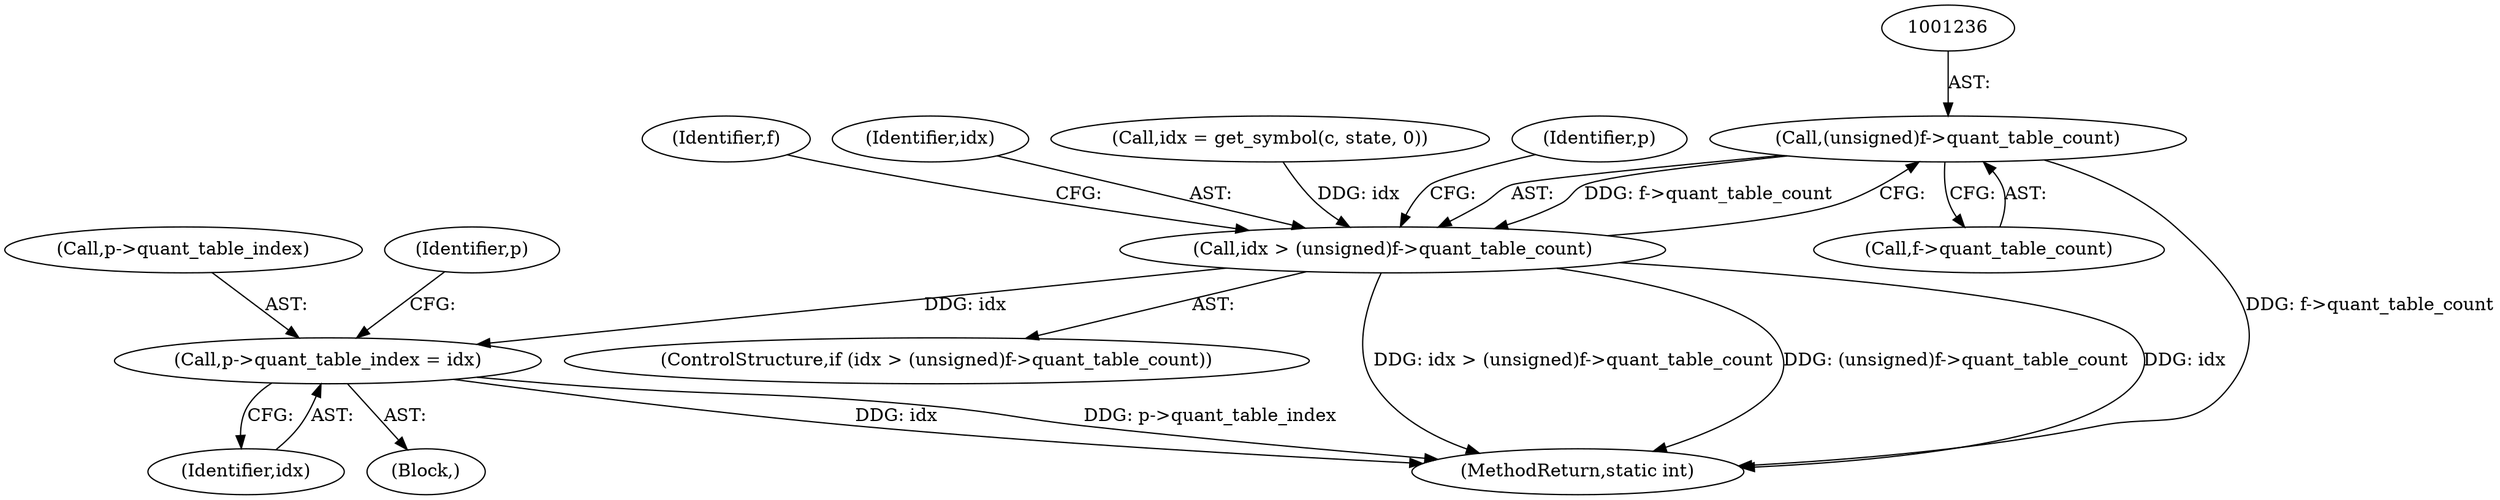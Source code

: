 digraph "0_FFmpeg_b05cd1ea7e45a836f7f6071a716c38bb30326e0f@pointer" {
"1001235" [label="(Call,(unsigned)f->quant_table_count)"];
"1001233" [label="(Call,idx > (unsigned)f->quant_table_count)"];
"1001249" [label="(Call,p->quant_table_index = idx)"];
"1001243" [label="(Identifier,f)"];
"1001253" [label="(Identifier,idx)"];
"1001224" [label="(Block,)"];
"1001234" [label="(Identifier,idx)"];
"1001250" [label="(Call,p->quant_table_index)"];
"1001232" [label="(ControlStructure,if (idx > (unsigned)f->quant_table_count))"];
"1001237" [label="(Call,f->quant_table_count)"];
"1001235" [label="(Call,(unsigned)f->quant_table_count)"];
"1001226" [label="(Call,idx = get_symbol(c, state, 0))"];
"1001251" [label="(Identifier,p)"];
"1001233" [label="(Call,idx > (unsigned)f->quant_table_count)"];
"1001256" [label="(Identifier,p)"];
"1001322" [label="(MethodReturn,static int)"];
"1001249" [label="(Call,p->quant_table_index = idx)"];
"1001235" -> "1001233"  [label="AST: "];
"1001235" -> "1001237"  [label="CFG: "];
"1001236" -> "1001235"  [label="AST: "];
"1001237" -> "1001235"  [label="AST: "];
"1001233" -> "1001235"  [label="CFG: "];
"1001235" -> "1001322"  [label="DDG: f->quant_table_count"];
"1001235" -> "1001233"  [label="DDG: f->quant_table_count"];
"1001233" -> "1001232"  [label="AST: "];
"1001234" -> "1001233"  [label="AST: "];
"1001243" -> "1001233"  [label="CFG: "];
"1001251" -> "1001233"  [label="CFG: "];
"1001233" -> "1001322"  [label="DDG: idx > (unsigned)f->quant_table_count"];
"1001233" -> "1001322"  [label="DDG: (unsigned)f->quant_table_count"];
"1001233" -> "1001322"  [label="DDG: idx"];
"1001226" -> "1001233"  [label="DDG: idx"];
"1001233" -> "1001249"  [label="DDG: idx"];
"1001249" -> "1001224"  [label="AST: "];
"1001249" -> "1001253"  [label="CFG: "];
"1001250" -> "1001249"  [label="AST: "];
"1001253" -> "1001249"  [label="AST: "];
"1001256" -> "1001249"  [label="CFG: "];
"1001249" -> "1001322"  [label="DDG: idx"];
"1001249" -> "1001322"  [label="DDG: p->quant_table_index"];
}
